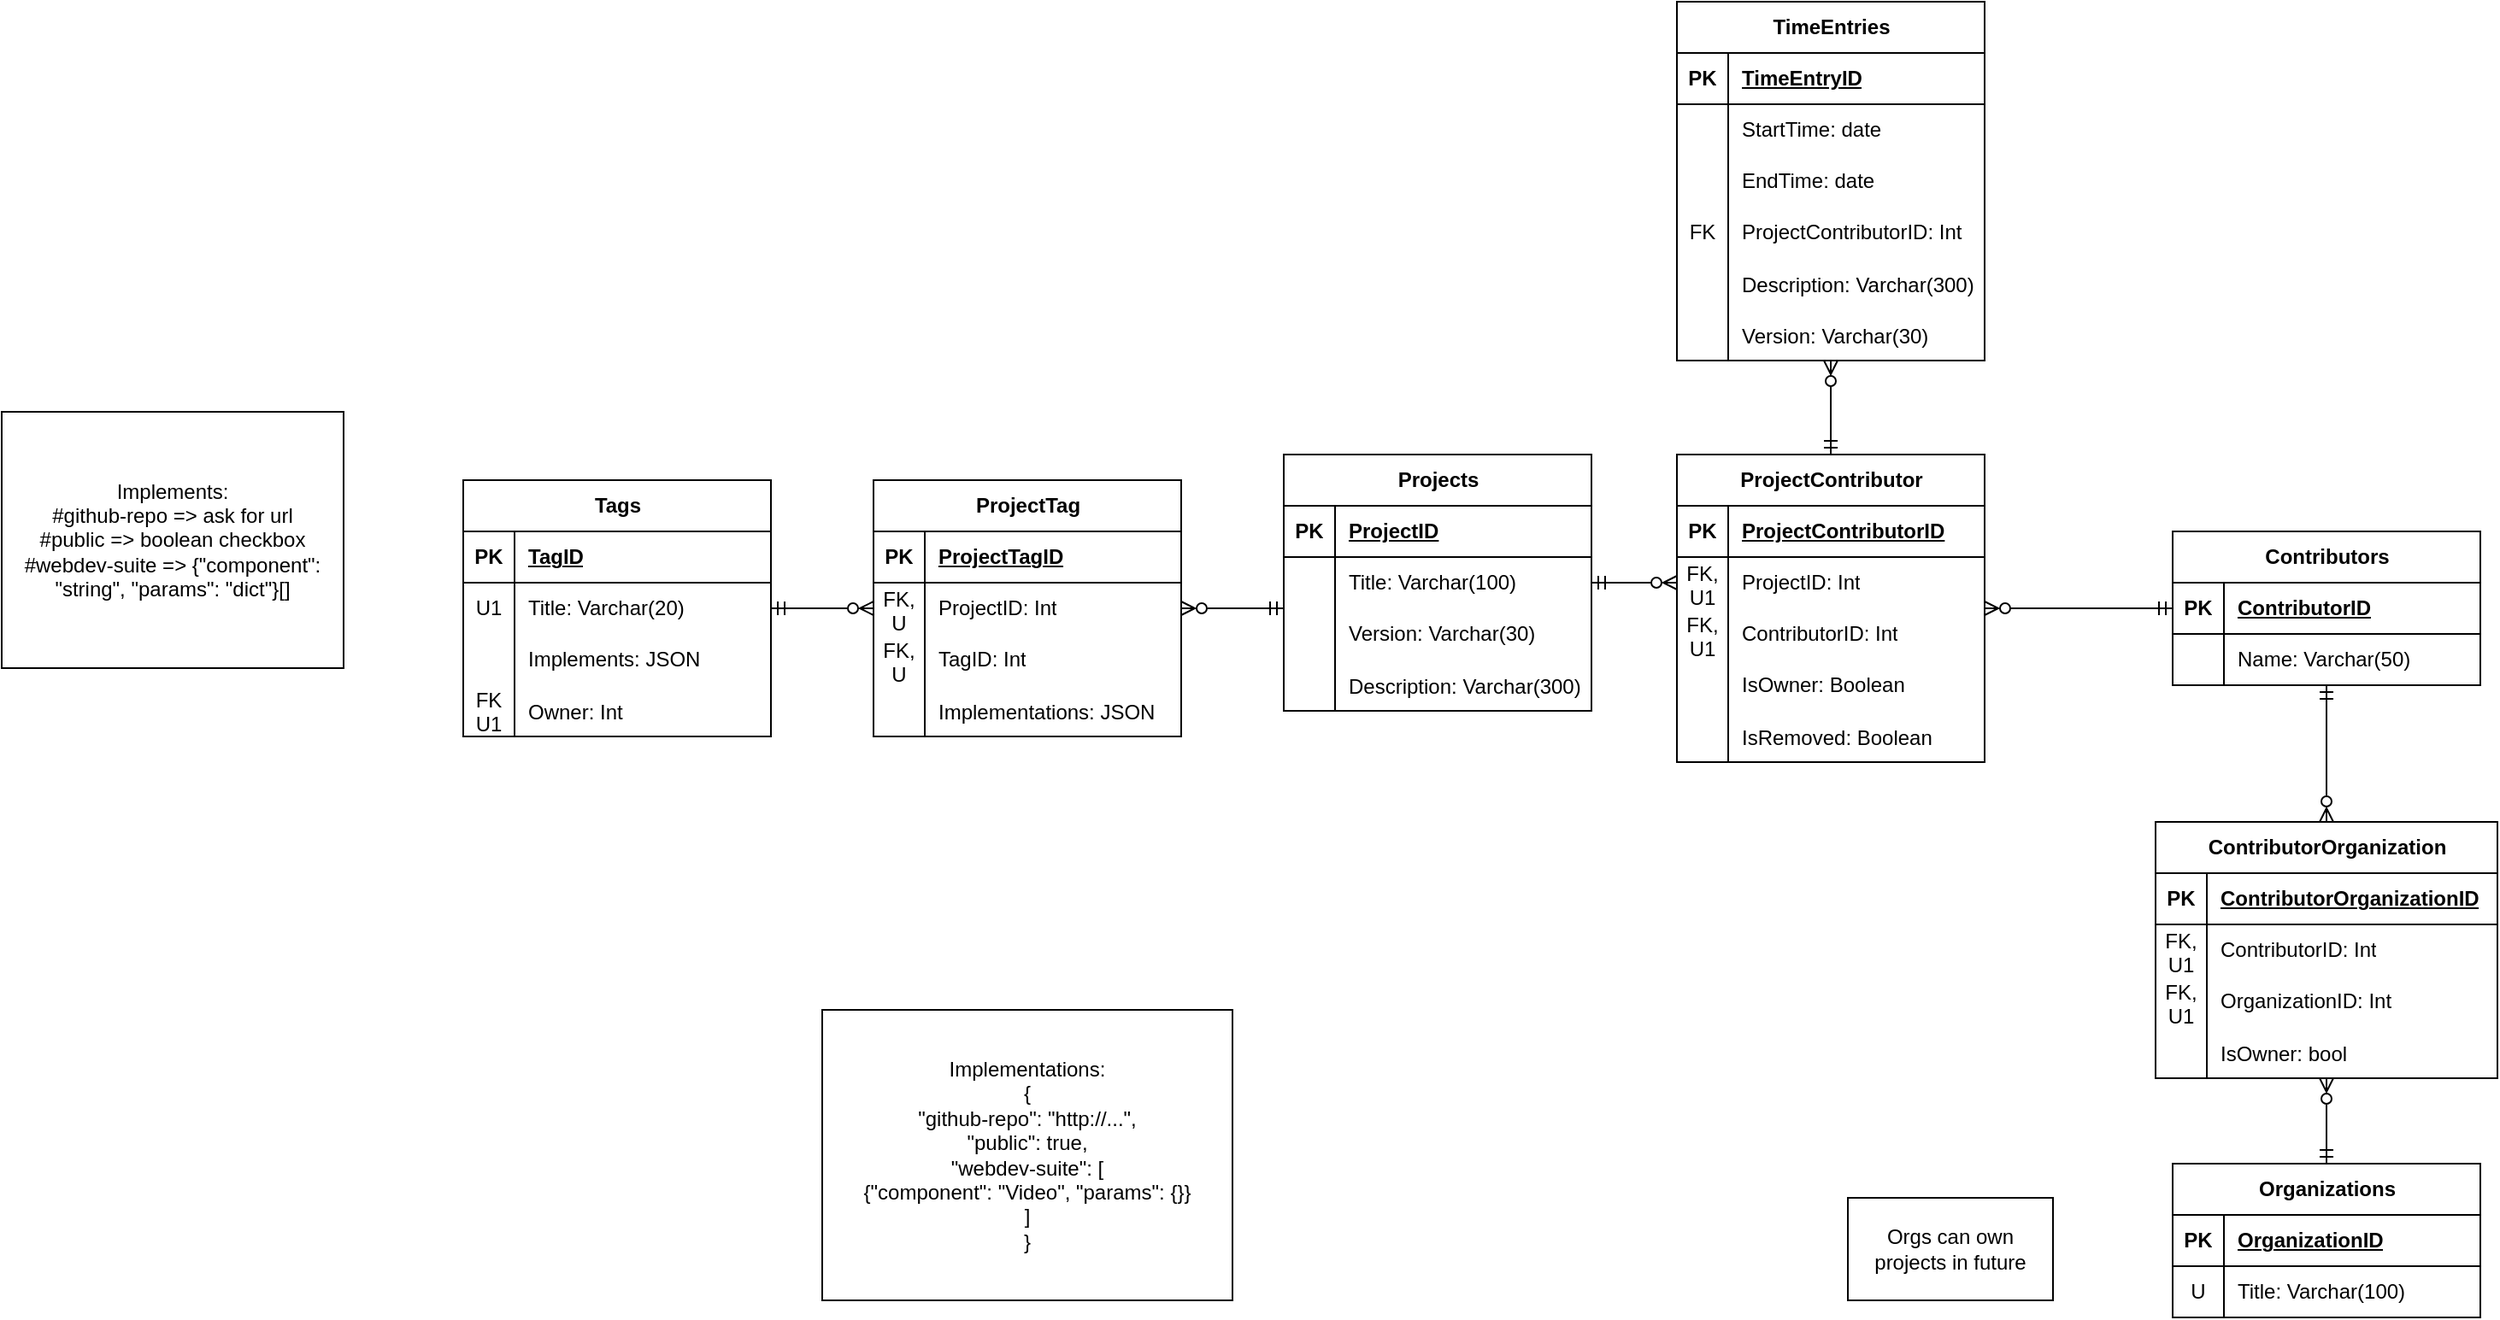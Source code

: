 <mxfile version="28.2.5">
  <diagram name="Page-1" id="hgZP0UWr4bXfPoWj0P3o">
    <mxGraphModel dx="1559" dy="1762" grid="1" gridSize="10" guides="1" tooltips="1" connect="1" arrows="1" fold="1" page="1" pageScale="1" pageWidth="850" pageHeight="1100" math="0" shadow="0">
      <root>
        <mxCell id="0" />
        <mxCell id="1" parent="0" />
        <mxCell id="-GksbnblG_sTJJdg0BJo-4" style="edgeStyle=orthogonalEdgeStyle;rounded=0;orthogonalLoop=1;jettySize=auto;html=1;entryX=0;entryY=0.5;entryDx=0;entryDy=0;startArrow=ERmandOne;startFill=0;endArrow=ERzeroToMany;endFill=0;" parent="1" source="tdmTgspyNQhXTEdrzw7p-1" target="tdmTgspyNQhXTEdrzw7p-57" edge="1">
          <mxGeometry relative="1" as="geometry" />
        </mxCell>
        <mxCell id="tdmTgspyNQhXTEdrzw7p-1" value="Projects" style="shape=table;startSize=30;container=1;collapsible=1;childLayout=tableLayout;fixedRows=1;rowLines=0;fontStyle=1;align=center;resizeLast=1;html=1;" parent="1" vertex="1">
          <mxGeometry x="210" y="125" width="180" height="150" as="geometry" />
        </mxCell>
        <mxCell id="tdmTgspyNQhXTEdrzw7p-2" value="" style="shape=tableRow;horizontal=0;startSize=0;swimlaneHead=0;swimlaneBody=0;fillColor=none;collapsible=0;dropTarget=0;points=[[0,0.5],[1,0.5]];portConstraint=eastwest;top=0;left=0;right=0;bottom=1;" parent="tdmTgspyNQhXTEdrzw7p-1" vertex="1">
          <mxGeometry y="30" width="180" height="30" as="geometry" />
        </mxCell>
        <mxCell id="tdmTgspyNQhXTEdrzw7p-3" value="PK" style="shape=partialRectangle;connectable=0;fillColor=none;top=0;left=0;bottom=0;right=0;fontStyle=1;overflow=hidden;whiteSpace=wrap;html=1;" parent="tdmTgspyNQhXTEdrzw7p-2" vertex="1">
          <mxGeometry width="30" height="30" as="geometry">
            <mxRectangle width="30" height="30" as="alternateBounds" />
          </mxGeometry>
        </mxCell>
        <mxCell id="tdmTgspyNQhXTEdrzw7p-4" value="ProjectID" style="shape=partialRectangle;connectable=0;fillColor=none;top=0;left=0;bottom=0;right=0;align=left;spacingLeft=6;fontStyle=5;overflow=hidden;whiteSpace=wrap;html=1;" parent="tdmTgspyNQhXTEdrzw7p-2" vertex="1">
          <mxGeometry x="30" width="150" height="30" as="geometry">
            <mxRectangle width="150" height="30" as="alternateBounds" />
          </mxGeometry>
        </mxCell>
        <mxCell id="tdmTgspyNQhXTEdrzw7p-5" value="" style="shape=tableRow;horizontal=0;startSize=0;swimlaneHead=0;swimlaneBody=0;fillColor=none;collapsible=0;dropTarget=0;points=[[0,0.5],[1,0.5]];portConstraint=eastwest;top=0;left=0;right=0;bottom=0;" parent="tdmTgspyNQhXTEdrzw7p-1" vertex="1">
          <mxGeometry y="60" width="180" height="30" as="geometry" />
        </mxCell>
        <mxCell id="tdmTgspyNQhXTEdrzw7p-6" value="" style="shape=partialRectangle;connectable=0;fillColor=none;top=0;left=0;bottom=0;right=0;editable=1;overflow=hidden;whiteSpace=wrap;html=1;" parent="tdmTgspyNQhXTEdrzw7p-5" vertex="1">
          <mxGeometry width="30" height="30" as="geometry">
            <mxRectangle width="30" height="30" as="alternateBounds" />
          </mxGeometry>
        </mxCell>
        <mxCell id="tdmTgspyNQhXTEdrzw7p-7" value="Title: Varchar(100)" style="shape=partialRectangle;connectable=0;fillColor=none;top=0;left=0;bottom=0;right=0;align=left;spacingLeft=6;overflow=hidden;whiteSpace=wrap;html=1;" parent="tdmTgspyNQhXTEdrzw7p-5" vertex="1">
          <mxGeometry x="30" width="150" height="30" as="geometry">
            <mxRectangle width="150" height="30" as="alternateBounds" />
          </mxGeometry>
        </mxCell>
        <mxCell id="tdmTgspyNQhXTEdrzw7p-11" value="" style="shape=tableRow;horizontal=0;startSize=0;swimlaneHead=0;swimlaneBody=0;fillColor=none;collapsible=0;dropTarget=0;points=[[0,0.5],[1,0.5]];portConstraint=eastwest;top=0;left=0;right=0;bottom=0;" parent="tdmTgspyNQhXTEdrzw7p-1" vertex="1">
          <mxGeometry y="90" width="180" height="30" as="geometry" />
        </mxCell>
        <mxCell id="tdmTgspyNQhXTEdrzw7p-12" value="" style="shape=partialRectangle;connectable=0;fillColor=none;top=0;left=0;bottom=0;right=0;editable=1;overflow=hidden;whiteSpace=wrap;html=1;" parent="tdmTgspyNQhXTEdrzw7p-11" vertex="1">
          <mxGeometry width="30" height="30" as="geometry">
            <mxRectangle width="30" height="30" as="alternateBounds" />
          </mxGeometry>
        </mxCell>
        <mxCell id="tdmTgspyNQhXTEdrzw7p-13" value="Version: Varchar(30)" style="shape=partialRectangle;connectable=0;fillColor=none;top=0;left=0;bottom=0;right=0;align=left;spacingLeft=6;overflow=hidden;whiteSpace=wrap;html=1;" parent="tdmTgspyNQhXTEdrzw7p-11" vertex="1">
          <mxGeometry x="30" width="150" height="30" as="geometry">
            <mxRectangle width="150" height="30" as="alternateBounds" />
          </mxGeometry>
        </mxCell>
        <mxCell id="tdmTgspyNQhXTEdrzw7p-117" value="" style="shape=tableRow;horizontal=0;startSize=0;swimlaneHead=0;swimlaneBody=0;fillColor=none;collapsible=0;dropTarget=0;points=[[0,0.5],[1,0.5]];portConstraint=eastwest;top=0;left=0;right=0;bottom=0;" parent="tdmTgspyNQhXTEdrzw7p-1" vertex="1">
          <mxGeometry y="120" width="180" height="30" as="geometry" />
        </mxCell>
        <mxCell id="tdmTgspyNQhXTEdrzw7p-118" value="" style="shape=partialRectangle;connectable=0;fillColor=none;top=0;left=0;bottom=0;right=0;editable=1;overflow=hidden;" parent="tdmTgspyNQhXTEdrzw7p-117" vertex="1">
          <mxGeometry width="30" height="30" as="geometry">
            <mxRectangle width="30" height="30" as="alternateBounds" />
          </mxGeometry>
        </mxCell>
        <mxCell id="tdmTgspyNQhXTEdrzw7p-119" value="Description: Varchar(300)" style="shape=partialRectangle;connectable=0;fillColor=none;top=0;left=0;bottom=0;right=0;align=left;spacingLeft=6;overflow=hidden;" parent="tdmTgspyNQhXTEdrzw7p-117" vertex="1">
          <mxGeometry x="30" width="150" height="30" as="geometry">
            <mxRectangle width="150" height="30" as="alternateBounds" />
          </mxGeometry>
        </mxCell>
        <mxCell id="-GksbnblG_sTJJdg0BJo-2" style="edgeStyle=orthogonalEdgeStyle;rounded=0;orthogonalLoop=1;jettySize=auto;html=1;startArrow=ERmandOne;startFill=0;endArrow=ERzeroToMany;endFill=0;" parent="1" source="tdmTgspyNQhXTEdrzw7p-14" target="tdmTgspyNQhXTEdrzw7p-53" edge="1">
          <mxGeometry relative="1" as="geometry" />
        </mxCell>
        <mxCell id="-GksbnblG_sTJJdg0BJo-7" style="edgeStyle=orthogonalEdgeStyle;rounded=0;orthogonalLoop=1;jettySize=auto;html=1;entryX=0.5;entryY=0;entryDx=0;entryDy=0;startArrow=ERmandOne;startFill=0;endArrow=ERzeroToMany;endFill=0;" parent="1" source="tdmTgspyNQhXTEdrzw7p-14" target="tdmTgspyNQhXTEdrzw7p-146" edge="1">
          <mxGeometry relative="1" as="geometry" />
        </mxCell>
        <mxCell id="tdmTgspyNQhXTEdrzw7p-14" value="Contributors" style="shape=table;startSize=30;container=1;collapsible=1;childLayout=tableLayout;fixedRows=1;rowLines=0;fontStyle=1;align=center;resizeLast=1;html=1;" parent="1" vertex="1">
          <mxGeometry x="730" y="170" width="180" height="90" as="geometry" />
        </mxCell>
        <mxCell id="tdmTgspyNQhXTEdrzw7p-15" value="" style="shape=tableRow;horizontal=0;startSize=0;swimlaneHead=0;swimlaneBody=0;fillColor=none;collapsible=0;dropTarget=0;points=[[0,0.5],[1,0.5]];portConstraint=eastwest;top=0;left=0;right=0;bottom=1;" parent="tdmTgspyNQhXTEdrzw7p-14" vertex="1">
          <mxGeometry y="30" width="180" height="30" as="geometry" />
        </mxCell>
        <mxCell id="tdmTgspyNQhXTEdrzw7p-16" value="PK" style="shape=partialRectangle;connectable=0;fillColor=none;top=0;left=0;bottom=0;right=0;fontStyle=1;overflow=hidden;whiteSpace=wrap;html=1;" parent="tdmTgspyNQhXTEdrzw7p-15" vertex="1">
          <mxGeometry width="30" height="30" as="geometry">
            <mxRectangle width="30" height="30" as="alternateBounds" />
          </mxGeometry>
        </mxCell>
        <mxCell id="tdmTgspyNQhXTEdrzw7p-17" value="ContributorID" style="shape=partialRectangle;connectable=0;fillColor=none;top=0;left=0;bottom=0;right=0;align=left;spacingLeft=6;fontStyle=5;overflow=hidden;whiteSpace=wrap;html=1;" parent="tdmTgspyNQhXTEdrzw7p-15" vertex="1">
          <mxGeometry x="30" width="150" height="30" as="geometry">
            <mxRectangle width="150" height="30" as="alternateBounds" />
          </mxGeometry>
        </mxCell>
        <mxCell id="tdmTgspyNQhXTEdrzw7p-18" value="" style="shape=tableRow;horizontal=0;startSize=0;swimlaneHead=0;swimlaneBody=0;fillColor=none;collapsible=0;dropTarget=0;points=[[0,0.5],[1,0.5]];portConstraint=eastwest;top=0;left=0;right=0;bottom=0;" parent="tdmTgspyNQhXTEdrzw7p-14" vertex="1">
          <mxGeometry y="60" width="180" height="30" as="geometry" />
        </mxCell>
        <mxCell id="tdmTgspyNQhXTEdrzw7p-19" value="" style="shape=partialRectangle;connectable=0;fillColor=none;top=0;left=0;bottom=0;right=0;editable=1;overflow=hidden;whiteSpace=wrap;html=1;" parent="tdmTgspyNQhXTEdrzw7p-18" vertex="1">
          <mxGeometry width="30" height="30" as="geometry">
            <mxRectangle width="30" height="30" as="alternateBounds" />
          </mxGeometry>
        </mxCell>
        <mxCell id="tdmTgspyNQhXTEdrzw7p-20" value="Name: Varchar(50)" style="shape=partialRectangle;connectable=0;fillColor=none;top=0;left=0;bottom=0;right=0;align=left;spacingLeft=6;overflow=hidden;whiteSpace=wrap;html=1;" parent="tdmTgspyNQhXTEdrzw7p-18" vertex="1">
          <mxGeometry x="30" width="150" height="30" as="geometry">
            <mxRectangle width="150" height="30" as="alternateBounds" />
          </mxGeometry>
        </mxCell>
        <mxCell id="-GksbnblG_sTJJdg0BJo-6" style="edgeStyle=orthogonalEdgeStyle;rounded=0;orthogonalLoop=1;jettySize=auto;html=1;entryX=0;entryY=0.5;entryDx=0;entryDy=0;endArrow=ERzeroToMany;endFill=0;startArrow=ERmandOne;startFill=0;" parent="1" source="tdmTgspyNQhXTEdrzw7p-40" target="tdmTgspyNQhXTEdrzw7p-83" edge="1">
          <mxGeometry relative="1" as="geometry" />
        </mxCell>
        <mxCell id="tdmTgspyNQhXTEdrzw7p-40" value="Tags" style="shape=table;startSize=30;container=1;collapsible=1;childLayout=tableLayout;fixedRows=1;rowLines=0;fontStyle=1;align=center;resizeLast=1;html=1;" parent="1" vertex="1">
          <mxGeometry x="-270" y="140" width="180" height="150" as="geometry" />
        </mxCell>
        <mxCell id="tdmTgspyNQhXTEdrzw7p-41" value="" style="shape=tableRow;horizontal=0;startSize=0;swimlaneHead=0;swimlaneBody=0;fillColor=none;collapsible=0;dropTarget=0;points=[[0,0.5],[1,0.5]];portConstraint=eastwest;top=0;left=0;right=0;bottom=1;" parent="tdmTgspyNQhXTEdrzw7p-40" vertex="1">
          <mxGeometry y="30" width="180" height="30" as="geometry" />
        </mxCell>
        <mxCell id="tdmTgspyNQhXTEdrzw7p-42" value="PK" style="shape=partialRectangle;connectable=0;fillColor=none;top=0;left=0;bottom=0;right=0;fontStyle=1;overflow=hidden;whiteSpace=wrap;html=1;" parent="tdmTgspyNQhXTEdrzw7p-41" vertex="1">
          <mxGeometry width="30" height="30" as="geometry">
            <mxRectangle width="30" height="30" as="alternateBounds" />
          </mxGeometry>
        </mxCell>
        <mxCell id="tdmTgspyNQhXTEdrzw7p-43" value="TagID" style="shape=partialRectangle;connectable=0;fillColor=none;top=0;left=0;bottom=0;right=0;align=left;spacingLeft=6;fontStyle=5;overflow=hidden;whiteSpace=wrap;html=1;" parent="tdmTgspyNQhXTEdrzw7p-41" vertex="1">
          <mxGeometry x="30" width="150" height="30" as="geometry">
            <mxRectangle width="150" height="30" as="alternateBounds" />
          </mxGeometry>
        </mxCell>
        <mxCell id="tdmTgspyNQhXTEdrzw7p-44" value="" style="shape=tableRow;horizontal=0;startSize=0;swimlaneHead=0;swimlaneBody=0;fillColor=none;collapsible=0;dropTarget=0;points=[[0,0.5],[1,0.5]];portConstraint=eastwest;top=0;left=0;right=0;bottom=0;" parent="tdmTgspyNQhXTEdrzw7p-40" vertex="1">
          <mxGeometry y="60" width="180" height="30" as="geometry" />
        </mxCell>
        <mxCell id="tdmTgspyNQhXTEdrzw7p-45" value="U1" style="shape=partialRectangle;connectable=0;fillColor=none;top=0;left=0;bottom=0;right=0;editable=1;overflow=hidden;whiteSpace=wrap;html=1;" parent="tdmTgspyNQhXTEdrzw7p-44" vertex="1">
          <mxGeometry width="30" height="30" as="geometry">
            <mxRectangle width="30" height="30" as="alternateBounds" />
          </mxGeometry>
        </mxCell>
        <mxCell id="tdmTgspyNQhXTEdrzw7p-46" value="Title: Varchar(20)" style="shape=partialRectangle;connectable=0;fillColor=none;top=0;left=0;bottom=0;right=0;align=left;spacingLeft=6;overflow=hidden;whiteSpace=wrap;html=1;" parent="tdmTgspyNQhXTEdrzw7p-44" vertex="1">
          <mxGeometry x="30" width="150" height="30" as="geometry">
            <mxRectangle width="150" height="30" as="alternateBounds" />
          </mxGeometry>
        </mxCell>
        <mxCell id="tdmTgspyNQhXTEdrzw7p-47" value="" style="shape=tableRow;horizontal=0;startSize=0;swimlaneHead=0;swimlaneBody=0;fillColor=none;collapsible=0;dropTarget=0;points=[[0,0.5],[1,0.5]];portConstraint=eastwest;top=0;left=0;right=0;bottom=0;" parent="tdmTgspyNQhXTEdrzw7p-40" vertex="1">
          <mxGeometry y="90" width="180" height="30" as="geometry" />
        </mxCell>
        <mxCell id="tdmTgspyNQhXTEdrzw7p-48" value="" style="shape=partialRectangle;connectable=0;fillColor=none;top=0;left=0;bottom=0;right=0;editable=1;overflow=hidden;whiteSpace=wrap;html=1;" parent="tdmTgspyNQhXTEdrzw7p-47" vertex="1">
          <mxGeometry width="30" height="30" as="geometry">
            <mxRectangle width="30" height="30" as="alternateBounds" />
          </mxGeometry>
        </mxCell>
        <mxCell id="tdmTgspyNQhXTEdrzw7p-49" value="Implements: JSON" style="shape=partialRectangle;connectable=0;fillColor=none;top=0;left=0;bottom=0;right=0;align=left;spacingLeft=6;overflow=hidden;whiteSpace=wrap;html=1;" parent="tdmTgspyNQhXTEdrzw7p-47" vertex="1">
          <mxGeometry x="30" width="150" height="30" as="geometry">
            <mxRectangle width="150" height="30" as="alternateBounds" />
          </mxGeometry>
        </mxCell>
        <mxCell id="tdmTgspyNQhXTEdrzw7p-162" value="" style="shape=tableRow;horizontal=0;startSize=0;swimlaneHead=0;swimlaneBody=0;fillColor=none;collapsible=0;dropTarget=0;points=[[0,0.5],[1,0.5]];portConstraint=eastwest;top=0;left=0;right=0;bottom=0;" parent="tdmTgspyNQhXTEdrzw7p-40" vertex="1">
          <mxGeometry y="120" width="180" height="30" as="geometry" />
        </mxCell>
        <mxCell id="tdmTgspyNQhXTEdrzw7p-163" value="FK&#xa;U1" style="shape=partialRectangle;connectable=0;fillColor=none;top=0;left=0;bottom=0;right=0;editable=1;overflow=hidden;" parent="tdmTgspyNQhXTEdrzw7p-162" vertex="1">
          <mxGeometry width="30" height="30" as="geometry">
            <mxRectangle width="30" height="30" as="alternateBounds" />
          </mxGeometry>
        </mxCell>
        <mxCell id="tdmTgspyNQhXTEdrzw7p-164" value="Owner: Int" style="shape=partialRectangle;connectable=0;fillColor=none;top=0;left=0;bottom=0;right=0;align=left;spacingLeft=6;overflow=hidden;" parent="tdmTgspyNQhXTEdrzw7p-162" vertex="1">
          <mxGeometry x="30" width="150" height="30" as="geometry">
            <mxRectangle width="150" height="30" as="alternateBounds" />
          </mxGeometry>
        </mxCell>
        <mxCell id="tdmTgspyNQhXTEdrzw7p-53" value="ProjectContributor" style="shape=table;startSize=30;container=1;collapsible=1;childLayout=tableLayout;fixedRows=1;rowLines=0;fontStyle=1;align=center;resizeLast=1;html=1;" parent="1" vertex="1">
          <mxGeometry x="440" y="125" width="180" height="180" as="geometry" />
        </mxCell>
        <mxCell id="tdmTgspyNQhXTEdrzw7p-54" value="" style="shape=tableRow;horizontal=0;startSize=0;swimlaneHead=0;swimlaneBody=0;fillColor=none;collapsible=0;dropTarget=0;points=[[0,0.5],[1,0.5]];portConstraint=eastwest;top=0;left=0;right=0;bottom=1;" parent="tdmTgspyNQhXTEdrzw7p-53" vertex="1">
          <mxGeometry y="30" width="180" height="30" as="geometry" />
        </mxCell>
        <mxCell id="tdmTgspyNQhXTEdrzw7p-55" value="PK" style="shape=partialRectangle;connectable=0;fillColor=none;top=0;left=0;bottom=0;right=0;fontStyle=1;overflow=hidden;whiteSpace=wrap;html=1;" parent="tdmTgspyNQhXTEdrzw7p-54" vertex="1">
          <mxGeometry width="30" height="30" as="geometry">
            <mxRectangle width="30" height="30" as="alternateBounds" />
          </mxGeometry>
        </mxCell>
        <mxCell id="tdmTgspyNQhXTEdrzw7p-56" value="ProjectContributorID" style="shape=partialRectangle;connectable=0;fillColor=none;top=0;left=0;bottom=0;right=0;align=left;spacingLeft=6;fontStyle=5;overflow=hidden;whiteSpace=wrap;html=1;" parent="tdmTgspyNQhXTEdrzw7p-54" vertex="1">
          <mxGeometry x="30" width="150" height="30" as="geometry">
            <mxRectangle width="150" height="30" as="alternateBounds" />
          </mxGeometry>
        </mxCell>
        <mxCell id="tdmTgspyNQhXTEdrzw7p-57" value="" style="shape=tableRow;horizontal=0;startSize=0;swimlaneHead=0;swimlaneBody=0;fillColor=none;collapsible=0;dropTarget=0;points=[[0,0.5],[1,0.5]];portConstraint=eastwest;top=0;left=0;right=0;bottom=0;" parent="tdmTgspyNQhXTEdrzw7p-53" vertex="1">
          <mxGeometry y="60" width="180" height="30" as="geometry" />
        </mxCell>
        <mxCell id="tdmTgspyNQhXTEdrzw7p-58" value="FK, U1" style="shape=partialRectangle;connectable=0;fillColor=none;top=0;left=0;bottom=0;right=0;editable=1;overflow=hidden;whiteSpace=wrap;html=1;" parent="tdmTgspyNQhXTEdrzw7p-57" vertex="1">
          <mxGeometry width="30" height="30" as="geometry">
            <mxRectangle width="30" height="30" as="alternateBounds" />
          </mxGeometry>
        </mxCell>
        <mxCell id="tdmTgspyNQhXTEdrzw7p-59" value="ProjectID: Int" style="shape=partialRectangle;connectable=0;fillColor=none;top=0;left=0;bottom=0;right=0;align=left;spacingLeft=6;overflow=hidden;whiteSpace=wrap;html=1;" parent="tdmTgspyNQhXTEdrzw7p-57" vertex="1">
          <mxGeometry x="30" width="150" height="30" as="geometry">
            <mxRectangle width="150" height="30" as="alternateBounds" />
          </mxGeometry>
        </mxCell>
        <mxCell id="tdmTgspyNQhXTEdrzw7p-60" value="" style="shape=tableRow;horizontal=0;startSize=0;swimlaneHead=0;swimlaneBody=0;fillColor=none;collapsible=0;dropTarget=0;points=[[0,0.5],[1,0.5]];portConstraint=eastwest;top=0;left=0;right=0;bottom=0;" parent="tdmTgspyNQhXTEdrzw7p-53" vertex="1">
          <mxGeometry y="90" width="180" height="30" as="geometry" />
        </mxCell>
        <mxCell id="tdmTgspyNQhXTEdrzw7p-61" value="FK, U1" style="shape=partialRectangle;connectable=0;fillColor=none;top=0;left=0;bottom=0;right=0;editable=1;overflow=hidden;whiteSpace=wrap;html=1;" parent="tdmTgspyNQhXTEdrzw7p-60" vertex="1">
          <mxGeometry width="30" height="30" as="geometry">
            <mxRectangle width="30" height="30" as="alternateBounds" />
          </mxGeometry>
        </mxCell>
        <mxCell id="tdmTgspyNQhXTEdrzw7p-62" value="ContributorID: Int" style="shape=partialRectangle;connectable=0;fillColor=none;top=0;left=0;bottom=0;right=0;align=left;spacingLeft=6;overflow=hidden;whiteSpace=wrap;html=1;" parent="tdmTgspyNQhXTEdrzw7p-60" vertex="1">
          <mxGeometry x="30" width="150" height="30" as="geometry">
            <mxRectangle width="150" height="30" as="alternateBounds" />
          </mxGeometry>
        </mxCell>
        <mxCell id="tdmTgspyNQhXTEdrzw7p-63" value="" style="shape=tableRow;horizontal=0;startSize=0;swimlaneHead=0;swimlaneBody=0;fillColor=none;collapsible=0;dropTarget=0;points=[[0,0.5],[1,0.5]];portConstraint=eastwest;top=0;left=0;right=0;bottom=0;" parent="tdmTgspyNQhXTEdrzw7p-53" vertex="1">
          <mxGeometry y="120" width="180" height="30" as="geometry" />
        </mxCell>
        <mxCell id="tdmTgspyNQhXTEdrzw7p-64" value="" style="shape=partialRectangle;connectable=0;fillColor=none;top=0;left=0;bottom=0;right=0;editable=1;overflow=hidden;whiteSpace=wrap;html=1;" parent="tdmTgspyNQhXTEdrzw7p-63" vertex="1">
          <mxGeometry width="30" height="30" as="geometry">
            <mxRectangle width="30" height="30" as="alternateBounds" />
          </mxGeometry>
        </mxCell>
        <mxCell id="tdmTgspyNQhXTEdrzw7p-65" value="IsOwner: Boolean" style="shape=partialRectangle;connectable=0;fillColor=none;top=0;left=0;bottom=0;right=0;align=left;spacingLeft=6;overflow=hidden;whiteSpace=wrap;html=1;" parent="tdmTgspyNQhXTEdrzw7p-63" vertex="1">
          <mxGeometry x="30" width="150" height="30" as="geometry">
            <mxRectangle width="150" height="30" as="alternateBounds" />
          </mxGeometry>
        </mxCell>
        <mxCell id="tdmTgspyNQhXTEdrzw7p-159" value="" style="shape=tableRow;horizontal=0;startSize=0;swimlaneHead=0;swimlaneBody=0;fillColor=none;collapsible=0;dropTarget=0;points=[[0,0.5],[1,0.5]];portConstraint=eastwest;top=0;left=0;right=0;bottom=0;" parent="tdmTgspyNQhXTEdrzw7p-53" vertex="1">
          <mxGeometry y="150" width="180" height="30" as="geometry" />
        </mxCell>
        <mxCell id="tdmTgspyNQhXTEdrzw7p-160" value="" style="shape=partialRectangle;connectable=0;fillColor=none;top=0;left=0;bottom=0;right=0;editable=1;overflow=hidden;" parent="tdmTgspyNQhXTEdrzw7p-159" vertex="1">
          <mxGeometry width="30" height="30" as="geometry">
            <mxRectangle width="30" height="30" as="alternateBounds" />
          </mxGeometry>
        </mxCell>
        <mxCell id="tdmTgspyNQhXTEdrzw7p-161" value="IsRemoved: Boolean" style="shape=partialRectangle;connectable=0;fillColor=none;top=0;left=0;bottom=0;right=0;align=left;spacingLeft=6;overflow=hidden;" parent="tdmTgspyNQhXTEdrzw7p-159" vertex="1">
          <mxGeometry x="30" width="150" height="30" as="geometry">
            <mxRectangle width="150" height="30" as="alternateBounds" />
          </mxGeometry>
        </mxCell>
        <mxCell id="-GksbnblG_sTJJdg0BJo-5" style="edgeStyle=orthogonalEdgeStyle;rounded=0;orthogonalLoop=1;jettySize=auto;html=1;entryX=0;entryY=0.5;entryDx=0;entryDy=0;endArrow=ERmandOne;endFill=0;startArrow=ERzeroToMany;startFill=0;" parent="1" source="tdmTgspyNQhXTEdrzw7p-79" edge="1">
          <mxGeometry relative="1" as="geometry">
            <mxPoint x="210" y="215" as="targetPoint" />
          </mxGeometry>
        </mxCell>
        <mxCell id="tdmTgspyNQhXTEdrzw7p-79" value="ProjectTag" style="shape=table;startSize=30;container=1;collapsible=1;childLayout=tableLayout;fixedRows=1;rowLines=0;fontStyle=1;align=center;resizeLast=1;html=1;" parent="1" vertex="1">
          <mxGeometry x="-30" y="140" width="180" height="150" as="geometry" />
        </mxCell>
        <mxCell id="tdmTgspyNQhXTEdrzw7p-80" value="" style="shape=tableRow;horizontal=0;startSize=0;swimlaneHead=0;swimlaneBody=0;fillColor=none;collapsible=0;dropTarget=0;points=[[0,0.5],[1,0.5]];portConstraint=eastwest;top=0;left=0;right=0;bottom=1;" parent="tdmTgspyNQhXTEdrzw7p-79" vertex="1">
          <mxGeometry y="30" width="180" height="30" as="geometry" />
        </mxCell>
        <mxCell id="tdmTgspyNQhXTEdrzw7p-81" value="PK" style="shape=partialRectangle;connectable=0;fillColor=none;top=0;left=0;bottom=0;right=0;fontStyle=1;overflow=hidden;whiteSpace=wrap;html=1;" parent="tdmTgspyNQhXTEdrzw7p-80" vertex="1">
          <mxGeometry width="30" height="30" as="geometry">
            <mxRectangle width="30" height="30" as="alternateBounds" />
          </mxGeometry>
        </mxCell>
        <mxCell id="tdmTgspyNQhXTEdrzw7p-82" value="ProjectTagID" style="shape=partialRectangle;connectable=0;fillColor=none;top=0;left=0;bottom=0;right=0;align=left;spacingLeft=6;fontStyle=5;overflow=hidden;whiteSpace=wrap;html=1;" parent="tdmTgspyNQhXTEdrzw7p-80" vertex="1">
          <mxGeometry x="30" width="150" height="30" as="geometry">
            <mxRectangle width="150" height="30" as="alternateBounds" />
          </mxGeometry>
        </mxCell>
        <mxCell id="tdmTgspyNQhXTEdrzw7p-83" value="" style="shape=tableRow;horizontal=0;startSize=0;swimlaneHead=0;swimlaneBody=0;fillColor=none;collapsible=0;dropTarget=0;points=[[0,0.5],[1,0.5]];portConstraint=eastwest;top=0;left=0;right=0;bottom=0;" parent="tdmTgspyNQhXTEdrzw7p-79" vertex="1">
          <mxGeometry y="60" width="180" height="30" as="geometry" />
        </mxCell>
        <mxCell id="tdmTgspyNQhXTEdrzw7p-84" value="FK, U" style="shape=partialRectangle;connectable=0;fillColor=none;top=0;left=0;bottom=0;right=0;editable=1;overflow=hidden;whiteSpace=wrap;html=1;" parent="tdmTgspyNQhXTEdrzw7p-83" vertex="1">
          <mxGeometry width="30" height="30" as="geometry">
            <mxRectangle width="30" height="30" as="alternateBounds" />
          </mxGeometry>
        </mxCell>
        <mxCell id="tdmTgspyNQhXTEdrzw7p-85" value="ProjectID: Int" style="shape=partialRectangle;connectable=0;fillColor=none;top=0;left=0;bottom=0;right=0;align=left;spacingLeft=6;overflow=hidden;whiteSpace=wrap;html=1;" parent="tdmTgspyNQhXTEdrzw7p-83" vertex="1">
          <mxGeometry x="30" width="150" height="30" as="geometry">
            <mxRectangle width="150" height="30" as="alternateBounds" />
          </mxGeometry>
        </mxCell>
        <mxCell id="tdmTgspyNQhXTEdrzw7p-86" value="" style="shape=tableRow;horizontal=0;startSize=0;swimlaneHead=0;swimlaneBody=0;fillColor=none;collapsible=0;dropTarget=0;points=[[0,0.5],[1,0.5]];portConstraint=eastwest;top=0;left=0;right=0;bottom=0;" parent="tdmTgspyNQhXTEdrzw7p-79" vertex="1">
          <mxGeometry y="90" width="180" height="30" as="geometry" />
        </mxCell>
        <mxCell id="tdmTgspyNQhXTEdrzw7p-87" value="FK, U" style="shape=partialRectangle;connectable=0;fillColor=none;top=0;left=0;bottom=0;right=0;editable=1;overflow=hidden;whiteSpace=wrap;html=1;" parent="tdmTgspyNQhXTEdrzw7p-86" vertex="1">
          <mxGeometry width="30" height="30" as="geometry">
            <mxRectangle width="30" height="30" as="alternateBounds" />
          </mxGeometry>
        </mxCell>
        <mxCell id="tdmTgspyNQhXTEdrzw7p-88" value="TagID: Int" style="shape=partialRectangle;connectable=0;fillColor=none;top=0;left=0;bottom=0;right=0;align=left;spacingLeft=6;overflow=hidden;whiteSpace=wrap;html=1;" parent="tdmTgspyNQhXTEdrzw7p-86" vertex="1">
          <mxGeometry x="30" width="150" height="30" as="geometry">
            <mxRectangle width="150" height="30" as="alternateBounds" />
          </mxGeometry>
        </mxCell>
        <mxCell id="M1b-3m7-YSsUvh5S0gDX-15" value="" style="shape=tableRow;horizontal=0;startSize=0;swimlaneHead=0;swimlaneBody=0;fillColor=none;collapsible=0;dropTarget=0;points=[[0,0.5],[1,0.5]];portConstraint=eastwest;top=0;left=0;right=0;bottom=0;" parent="tdmTgspyNQhXTEdrzw7p-79" vertex="1">
          <mxGeometry y="120" width="180" height="30" as="geometry" />
        </mxCell>
        <mxCell id="M1b-3m7-YSsUvh5S0gDX-16" value="" style="shape=partialRectangle;connectable=0;fillColor=none;top=0;left=0;bottom=0;right=0;editable=1;overflow=hidden;" parent="M1b-3m7-YSsUvh5S0gDX-15" vertex="1">
          <mxGeometry width="30" height="30" as="geometry">
            <mxRectangle width="30" height="30" as="alternateBounds" />
          </mxGeometry>
        </mxCell>
        <mxCell id="M1b-3m7-YSsUvh5S0gDX-17" value="Implementations: JSON" style="shape=partialRectangle;connectable=0;fillColor=none;top=0;left=0;bottom=0;right=0;align=left;spacingLeft=6;overflow=hidden;" parent="M1b-3m7-YSsUvh5S0gDX-15" vertex="1">
          <mxGeometry x="30" width="150" height="30" as="geometry">
            <mxRectangle width="150" height="30" as="alternateBounds" />
          </mxGeometry>
        </mxCell>
        <mxCell id="-GksbnblG_sTJJdg0BJo-1" style="edgeStyle=orthogonalEdgeStyle;rounded=0;orthogonalLoop=1;jettySize=auto;html=1;entryX=0.5;entryY=0;entryDx=0;entryDy=0;endArrow=ERmandOne;endFill=0;startArrow=ERzeroToMany;startFill=0;" parent="1" source="tdmTgspyNQhXTEdrzw7p-92" target="tdmTgspyNQhXTEdrzw7p-53" edge="1">
          <mxGeometry relative="1" as="geometry" />
        </mxCell>
        <mxCell id="tdmTgspyNQhXTEdrzw7p-92" value="TimeEntries" style="shape=table;startSize=30;container=1;collapsible=1;childLayout=tableLayout;fixedRows=1;rowLines=0;fontStyle=1;align=center;resizeLast=1;html=1;" parent="1" vertex="1">
          <mxGeometry x="440" y="-140" width="180" height="210" as="geometry" />
        </mxCell>
        <mxCell id="tdmTgspyNQhXTEdrzw7p-93" value="" style="shape=tableRow;horizontal=0;startSize=0;swimlaneHead=0;swimlaneBody=0;fillColor=none;collapsible=0;dropTarget=0;points=[[0,0.5],[1,0.5]];portConstraint=eastwest;top=0;left=0;right=0;bottom=1;" parent="tdmTgspyNQhXTEdrzw7p-92" vertex="1">
          <mxGeometry y="30" width="180" height="30" as="geometry" />
        </mxCell>
        <mxCell id="tdmTgspyNQhXTEdrzw7p-94" value="PK" style="shape=partialRectangle;connectable=0;fillColor=none;top=0;left=0;bottom=0;right=0;fontStyle=1;overflow=hidden;whiteSpace=wrap;html=1;" parent="tdmTgspyNQhXTEdrzw7p-93" vertex="1">
          <mxGeometry width="30" height="30" as="geometry">
            <mxRectangle width="30" height="30" as="alternateBounds" />
          </mxGeometry>
        </mxCell>
        <mxCell id="tdmTgspyNQhXTEdrzw7p-95" value="TimeEntryID" style="shape=partialRectangle;connectable=0;fillColor=none;top=0;left=0;bottom=0;right=0;align=left;spacingLeft=6;fontStyle=5;overflow=hidden;whiteSpace=wrap;html=1;" parent="tdmTgspyNQhXTEdrzw7p-93" vertex="1">
          <mxGeometry x="30" width="150" height="30" as="geometry">
            <mxRectangle width="150" height="30" as="alternateBounds" />
          </mxGeometry>
        </mxCell>
        <mxCell id="tdmTgspyNQhXTEdrzw7p-96" value="" style="shape=tableRow;horizontal=0;startSize=0;swimlaneHead=0;swimlaneBody=0;fillColor=none;collapsible=0;dropTarget=0;points=[[0,0.5],[1,0.5]];portConstraint=eastwest;top=0;left=0;right=0;bottom=0;" parent="tdmTgspyNQhXTEdrzw7p-92" vertex="1">
          <mxGeometry y="60" width="180" height="30" as="geometry" />
        </mxCell>
        <mxCell id="tdmTgspyNQhXTEdrzw7p-97" value="" style="shape=partialRectangle;connectable=0;fillColor=none;top=0;left=0;bottom=0;right=0;editable=1;overflow=hidden;whiteSpace=wrap;html=1;" parent="tdmTgspyNQhXTEdrzw7p-96" vertex="1">
          <mxGeometry width="30" height="30" as="geometry">
            <mxRectangle width="30" height="30" as="alternateBounds" />
          </mxGeometry>
        </mxCell>
        <mxCell id="tdmTgspyNQhXTEdrzw7p-98" value="StartTime: date" style="shape=partialRectangle;connectable=0;fillColor=none;top=0;left=0;bottom=0;right=0;align=left;spacingLeft=6;overflow=hidden;whiteSpace=wrap;html=1;" parent="tdmTgspyNQhXTEdrzw7p-96" vertex="1">
          <mxGeometry x="30" width="150" height="30" as="geometry">
            <mxRectangle width="150" height="30" as="alternateBounds" />
          </mxGeometry>
        </mxCell>
        <mxCell id="tdmTgspyNQhXTEdrzw7p-99" value="" style="shape=tableRow;horizontal=0;startSize=0;swimlaneHead=0;swimlaneBody=0;fillColor=none;collapsible=0;dropTarget=0;points=[[0,0.5],[1,0.5]];portConstraint=eastwest;top=0;left=0;right=0;bottom=0;" parent="tdmTgspyNQhXTEdrzw7p-92" vertex="1">
          <mxGeometry y="90" width="180" height="30" as="geometry" />
        </mxCell>
        <mxCell id="tdmTgspyNQhXTEdrzw7p-100" value="" style="shape=partialRectangle;connectable=0;fillColor=none;top=0;left=0;bottom=0;right=0;editable=1;overflow=hidden;whiteSpace=wrap;html=1;" parent="tdmTgspyNQhXTEdrzw7p-99" vertex="1">
          <mxGeometry width="30" height="30" as="geometry">
            <mxRectangle width="30" height="30" as="alternateBounds" />
          </mxGeometry>
        </mxCell>
        <mxCell id="tdmTgspyNQhXTEdrzw7p-101" value="EndTime: date" style="shape=partialRectangle;connectable=0;fillColor=none;top=0;left=0;bottom=0;right=0;align=left;spacingLeft=6;overflow=hidden;whiteSpace=wrap;html=1;" parent="tdmTgspyNQhXTEdrzw7p-99" vertex="1">
          <mxGeometry x="30" width="150" height="30" as="geometry">
            <mxRectangle width="150" height="30" as="alternateBounds" />
          </mxGeometry>
        </mxCell>
        <mxCell id="tdmTgspyNQhXTEdrzw7p-102" value="" style="shape=tableRow;horizontal=0;startSize=0;swimlaneHead=0;swimlaneBody=0;fillColor=none;collapsible=0;dropTarget=0;points=[[0,0.5],[1,0.5]];portConstraint=eastwest;top=0;left=0;right=0;bottom=0;" parent="tdmTgspyNQhXTEdrzw7p-92" vertex="1">
          <mxGeometry y="120" width="180" height="30" as="geometry" />
        </mxCell>
        <mxCell id="tdmTgspyNQhXTEdrzw7p-103" value="FK" style="shape=partialRectangle;connectable=0;fillColor=none;top=0;left=0;bottom=0;right=0;editable=1;overflow=hidden;whiteSpace=wrap;html=1;" parent="tdmTgspyNQhXTEdrzw7p-102" vertex="1">
          <mxGeometry width="30" height="30" as="geometry">
            <mxRectangle width="30" height="30" as="alternateBounds" />
          </mxGeometry>
        </mxCell>
        <mxCell id="tdmTgspyNQhXTEdrzw7p-104" value="ProjectContributorID: Int" style="shape=partialRectangle;connectable=0;fillColor=none;top=0;left=0;bottom=0;right=0;align=left;spacingLeft=6;overflow=hidden;whiteSpace=wrap;html=1;" parent="tdmTgspyNQhXTEdrzw7p-102" vertex="1">
          <mxGeometry x="30" width="150" height="30" as="geometry">
            <mxRectangle width="150" height="30" as="alternateBounds" />
          </mxGeometry>
        </mxCell>
        <mxCell id="tdmTgspyNQhXTEdrzw7p-111" value="" style="shape=tableRow;horizontal=0;startSize=0;swimlaneHead=0;swimlaneBody=0;fillColor=none;collapsible=0;dropTarget=0;points=[[0,0.5],[1,0.5]];portConstraint=eastwest;top=0;left=0;right=0;bottom=0;" parent="tdmTgspyNQhXTEdrzw7p-92" vertex="1">
          <mxGeometry y="150" width="180" height="30" as="geometry" />
        </mxCell>
        <mxCell id="tdmTgspyNQhXTEdrzw7p-112" value="" style="shape=partialRectangle;connectable=0;fillColor=none;top=0;left=0;bottom=0;right=0;editable=1;overflow=hidden;" parent="tdmTgspyNQhXTEdrzw7p-111" vertex="1">
          <mxGeometry width="30" height="30" as="geometry">
            <mxRectangle width="30" height="30" as="alternateBounds" />
          </mxGeometry>
        </mxCell>
        <mxCell id="tdmTgspyNQhXTEdrzw7p-113" value="Description: Varchar(300)" style="shape=partialRectangle;connectable=0;fillColor=none;top=0;left=0;bottom=0;right=0;align=left;spacingLeft=6;overflow=hidden;" parent="tdmTgspyNQhXTEdrzw7p-111" vertex="1">
          <mxGeometry x="30" width="150" height="30" as="geometry">
            <mxRectangle width="150" height="30" as="alternateBounds" />
          </mxGeometry>
        </mxCell>
        <mxCell id="tdmTgspyNQhXTEdrzw7p-114" value="" style="shape=tableRow;horizontal=0;startSize=0;swimlaneHead=0;swimlaneBody=0;fillColor=none;collapsible=0;dropTarget=0;points=[[0,0.5],[1,0.5]];portConstraint=eastwest;top=0;left=0;right=0;bottom=0;" parent="tdmTgspyNQhXTEdrzw7p-92" vertex="1">
          <mxGeometry y="180" width="180" height="30" as="geometry" />
        </mxCell>
        <mxCell id="tdmTgspyNQhXTEdrzw7p-115" value="" style="shape=partialRectangle;connectable=0;fillColor=none;top=0;left=0;bottom=0;right=0;editable=1;overflow=hidden;" parent="tdmTgspyNQhXTEdrzw7p-114" vertex="1">
          <mxGeometry width="30" height="30" as="geometry">
            <mxRectangle width="30" height="30" as="alternateBounds" />
          </mxGeometry>
        </mxCell>
        <mxCell id="tdmTgspyNQhXTEdrzw7p-116" value="Version: Varchar(30)" style="shape=partialRectangle;connectable=0;fillColor=none;top=0;left=0;bottom=0;right=0;align=left;spacingLeft=6;overflow=hidden;" parent="tdmTgspyNQhXTEdrzw7p-114" vertex="1">
          <mxGeometry x="30" width="150" height="30" as="geometry">
            <mxRectangle width="150" height="30" as="alternateBounds" />
          </mxGeometry>
        </mxCell>
        <mxCell id="-GksbnblG_sTJJdg0BJo-8" style="edgeStyle=orthogonalEdgeStyle;rounded=0;orthogonalLoop=1;jettySize=auto;html=1;startArrow=ERmandOne;startFill=0;endArrow=ERzeroToMany;endFill=0;" parent="1" source="tdmTgspyNQhXTEdrzw7p-133" target="tdmTgspyNQhXTEdrzw7p-146" edge="1">
          <mxGeometry relative="1" as="geometry" />
        </mxCell>
        <mxCell id="tdmTgspyNQhXTEdrzw7p-133" value="Organizations" style="shape=table;startSize=30;container=1;collapsible=1;childLayout=tableLayout;fixedRows=1;rowLines=0;fontStyle=1;align=center;resizeLast=1;html=1;" parent="1" vertex="1">
          <mxGeometry x="730" y="540" width="180" height="90" as="geometry" />
        </mxCell>
        <mxCell id="tdmTgspyNQhXTEdrzw7p-134" value="" style="shape=tableRow;horizontal=0;startSize=0;swimlaneHead=0;swimlaneBody=0;fillColor=none;collapsible=0;dropTarget=0;points=[[0,0.5],[1,0.5]];portConstraint=eastwest;top=0;left=0;right=0;bottom=1;" parent="tdmTgspyNQhXTEdrzw7p-133" vertex="1">
          <mxGeometry y="30" width="180" height="30" as="geometry" />
        </mxCell>
        <mxCell id="tdmTgspyNQhXTEdrzw7p-135" value="PK" style="shape=partialRectangle;connectable=0;fillColor=none;top=0;left=0;bottom=0;right=0;fontStyle=1;overflow=hidden;whiteSpace=wrap;html=1;" parent="tdmTgspyNQhXTEdrzw7p-134" vertex="1">
          <mxGeometry width="30" height="30" as="geometry">
            <mxRectangle width="30" height="30" as="alternateBounds" />
          </mxGeometry>
        </mxCell>
        <mxCell id="tdmTgspyNQhXTEdrzw7p-136" value="OrganizationID" style="shape=partialRectangle;connectable=0;fillColor=none;top=0;left=0;bottom=0;right=0;align=left;spacingLeft=6;fontStyle=5;overflow=hidden;whiteSpace=wrap;html=1;" parent="tdmTgspyNQhXTEdrzw7p-134" vertex="1">
          <mxGeometry x="30" width="150" height="30" as="geometry">
            <mxRectangle width="150" height="30" as="alternateBounds" />
          </mxGeometry>
        </mxCell>
        <mxCell id="tdmTgspyNQhXTEdrzw7p-137" value="" style="shape=tableRow;horizontal=0;startSize=0;swimlaneHead=0;swimlaneBody=0;fillColor=none;collapsible=0;dropTarget=0;points=[[0,0.5],[1,0.5]];portConstraint=eastwest;top=0;left=0;right=0;bottom=0;" parent="tdmTgspyNQhXTEdrzw7p-133" vertex="1">
          <mxGeometry y="60" width="180" height="30" as="geometry" />
        </mxCell>
        <mxCell id="tdmTgspyNQhXTEdrzw7p-138" value="U" style="shape=partialRectangle;connectable=0;fillColor=none;top=0;left=0;bottom=0;right=0;editable=1;overflow=hidden;whiteSpace=wrap;html=1;" parent="tdmTgspyNQhXTEdrzw7p-137" vertex="1">
          <mxGeometry width="30" height="30" as="geometry">
            <mxRectangle width="30" height="30" as="alternateBounds" />
          </mxGeometry>
        </mxCell>
        <mxCell id="tdmTgspyNQhXTEdrzw7p-139" value="Title: Varchar(100)" style="shape=partialRectangle;connectable=0;fillColor=none;top=0;left=0;bottom=0;right=0;align=left;spacingLeft=6;overflow=hidden;whiteSpace=wrap;html=1;" parent="tdmTgspyNQhXTEdrzw7p-137" vertex="1">
          <mxGeometry x="30" width="150" height="30" as="geometry">
            <mxRectangle width="150" height="30" as="alternateBounds" />
          </mxGeometry>
        </mxCell>
        <mxCell id="tdmTgspyNQhXTEdrzw7p-146" value="ContributorOrganization" style="shape=table;startSize=30;container=1;collapsible=1;childLayout=tableLayout;fixedRows=1;rowLines=0;fontStyle=1;align=center;resizeLast=1;html=1;" parent="1" vertex="1">
          <mxGeometry x="720" y="340" width="200" height="150" as="geometry" />
        </mxCell>
        <mxCell id="tdmTgspyNQhXTEdrzw7p-147" value="" style="shape=tableRow;horizontal=0;startSize=0;swimlaneHead=0;swimlaneBody=0;fillColor=none;collapsible=0;dropTarget=0;points=[[0,0.5],[1,0.5]];portConstraint=eastwest;top=0;left=0;right=0;bottom=1;" parent="tdmTgspyNQhXTEdrzw7p-146" vertex="1">
          <mxGeometry y="30" width="200" height="30" as="geometry" />
        </mxCell>
        <mxCell id="tdmTgspyNQhXTEdrzw7p-148" value="PK" style="shape=partialRectangle;connectable=0;fillColor=none;top=0;left=0;bottom=0;right=0;fontStyle=1;overflow=hidden;whiteSpace=wrap;html=1;" parent="tdmTgspyNQhXTEdrzw7p-147" vertex="1">
          <mxGeometry width="30" height="30" as="geometry">
            <mxRectangle width="30" height="30" as="alternateBounds" />
          </mxGeometry>
        </mxCell>
        <mxCell id="tdmTgspyNQhXTEdrzw7p-149" value="ContributorOrganizationID" style="shape=partialRectangle;connectable=0;fillColor=none;top=0;left=0;bottom=0;right=0;align=left;spacingLeft=6;fontStyle=5;overflow=hidden;whiteSpace=wrap;html=1;" parent="tdmTgspyNQhXTEdrzw7p-147" vertex="1">
          <mxGeometry x="30" width="170" height="30" as="geometry">
            <mxRectangle width="170" height="30" as="alternateBounds" />
          </mxGeometry>
        </mxCell>
        <mxCell id="tdmTgspyNQhXTEdrzw7p-150" value="" style="shape=tableRow;horizontal=0;startSize=0;swimlaneHead=0;swimlaneBody=0;fillColor=none;collapsible=0;dropTarget=0;points=[[0,0.5],[1,0.5]];portConstraint=eastwest;top=0;left=0;right=0;bottom=0;" parent="tdmTgspyNQhXTEdrzw7p-146" vertex="1">
          <mxGeometry y="60" width="200" height="30" as="geometry" />
        </mxCell>
        <mxCell id="tdmTgspyNQhXTEdrzw7p-151" value="FK, U1" style="shape=partialRectangle;connectable=0;fillColor=none;top=0;left=0;bottom=0;right=0;editable=1;overflow=hidden;whiteSpace=wrap;html=1;" parent="tdmTgspyNQhXTEdrzw7p-150" vertex="1">
          <mxGeometry width="30" height="30" as="geometry">
            <mxRectangle width="30" height="30" as="alternateBounds" />
          </mxGeometry>
        </mxCell>
        <mxCell id="tdmTgspyNQhXTEdrzw7p-152" value="ContributorID: Int" style="shape=partialRectangle;connectable=0;fillColor=none;top=0;left=0;bottom=0;right=0;align=left;spacingLeft=6;overflow=hidden;whiteSpace=wrap;html=1;" parent="tdmTgspyNQhXTEdrzw7p-150" vertex="1">
          <mxGeometry x="30" width="170" height="30" as="geometry">
            <mxRectangle width="170" height="30" as="alternateBounds" />
          </mxGeometry>
        </mxCell>
        <mxCell id="tdmTgspyNQhXTEdrzw7p-153" value="" style="shape=tableRow;horizontal=0;startSize=0;swimlaneHead=0;swimlaneBody=0;fillColor=none;collapsible=0;dropTarget=0;points=[[0,0.5],[1,0.5]];portConstraint=eastwest;top=0;left=0;right=0;bottom=0;" parent="tdmTgspyNQhXTEdrzw7p-146" vertex="1">
          <mxGeometry y="90" width="200" height="30" as="geometry" />
        </mxCell>
        <mxCell id="tdmTgspyNQhXTEdrzw7p-154" value="FK, U1" style="shape=partialRectangle;connectable=0;fillColor=none;top=0;left=0;bottom=0;right=0;editable=1;overflow=hidden;whiteSpace=wrap;html=1;" parent="tdmTgspyNQhXTEdrzw7p-153" vertex="1">
          <mxGeometry width="30" height="30" as="geometry">
            <mxRectangle width="30" height="30" as="alternateBounds" />
          </mxGeometry>
        </mxCell>
        <mxCell id="tdmTgspyNQhXTEdrzw7p-155" value="OrganizationID: Int" style="shape=partialRectangle;connectable=0;fillColor=none;top=0;left=0;bottom=0;right=0;align=left;spacingLeft=6;overflow=hidden;whiteSpace=wrap;html=1;" parent="tdmTgspyNQhXTEdrzw7p-153" vertex="1">
          <mxGeometry x="30" width="170" height="30" as="geometry">
            <mxRectangle width="170" height="30" as="alternateBounds" />
          </mxGeometry>
        </mxCell>
        <mxCell id="M1b-3m7-YSsUvh5S0gDX-19" value="" style="shape=tableRow;horizontal=0;startSize=0;swimlaneHead=0;swimlaneBody=0;fillColor=none;collapsible=0;dropTarget=0;points=[[0,0.5],[1,0.5]];portConstraint=eastwest;top=0;left=0;right=0;bottom=0;" parent="tdmTgspyNQhXTEdrzw7p-146" vertex="1">
          <mxGeometry y="120" width="200" height="30" as="geometry" />
        </mxCell>
        <mxCell id="M1b-3m7-YSsUvh5S0gDX-20" value="" style="shape=partialRectangle;connectable=0;fillColor=none;top=0;left=0;bottom=0;right=0;editable=1;overflow=hidden;" parent="M1b-3m7-YSsUvh5S0gDX-19" vertex="1">
          <mxGeometry width="30" height="30" as="geometry">
            <mxRectangle width="30" height="30" as="alternateBounds" />
          </mxGeometry>
        </mxCell>
        <mxCell id="M1b-3m7-YSsUvh5S0gDX-21" value="IsOwner: bool" style="shape=partialRectangle;connectable=0;fillColor=none;top=0;left=0;bottom=0;right=0;align=left;spacingLeft=6;overflow=hidden;" parent="M1b-3m7-YSsUvh5S0gDX-19" vertex="1">
          <mxGeometry x="30" width="170" height="30" as="geometry">
            <mxRectangle width="170" height="30" as="alternateBounds" />
          </mxGeometry>
        </mxCell>
        <mxCell id="M1b-3m7-YSsUvh5S0gDX-1" value="Implements:&lt;div&gt;#github-repo =&amp;gt; ask for url&lt;/div&gt;&lt;div&gt;#public =&amp;gt; boolean checkbox&lt;/div&gt;&lt;div&gt;#webdev-suite =&amp;gt; {&quot;component&quot;: &quot;string&quot;, &quot;params&quot;: &quot;dict&quot;}[]&lt;/div&gt;" style="rounded=0;whiteSpace=wrap;html=1;" parent="1" vertex="1">
          <mxGeometry x="-540" y="100" width="200" height="150" as="geometry" />
        </mxCell>
        <mxCell id="M1b-3m7-YSsUvh5S0gDX-18" value="Implementations:&lt;div&gt;{&lt;/div&gt;&lt;div&gt;&quot;github-repo&quot;: &quot;http://...&quot;,&lt;/div&gt;&lt;div&gt;&quot;public&quot;: true,&lt;/div&gt;&lt;div&gt;&quot;webdev-suite&quot;: [&lt;/div&gt;&lt;div&gt;{&quot;component&quot;: &quot;Video&quot;, &quot;params&quot;: {}}&lt;/div&gt;&lt;div&gt;]&lt;/div&gt;&lt;div&gt;}&lt;/div&gt;" style="rounded=0;whiteSpace=wrap;html=1;" parent="1" vertex="1">
          <mxGeometry x="-60" y="450" width="240" height="170" as="geometry" />
        </mxCell>
        <mxCell id="M1b-3m7-YSsUvh5S0gDX-22" value="Orgs can own projects in future" style="rounded=0;whiteSpace=wrap;html=1;" parent="1" vertex="1">
          <mxGeometry x="540" y="560" width="120" height="60" as="geometry" />
        </mxCell>
      </root>
    </mxGraphModel>
  </diagram>
</mxfile>
